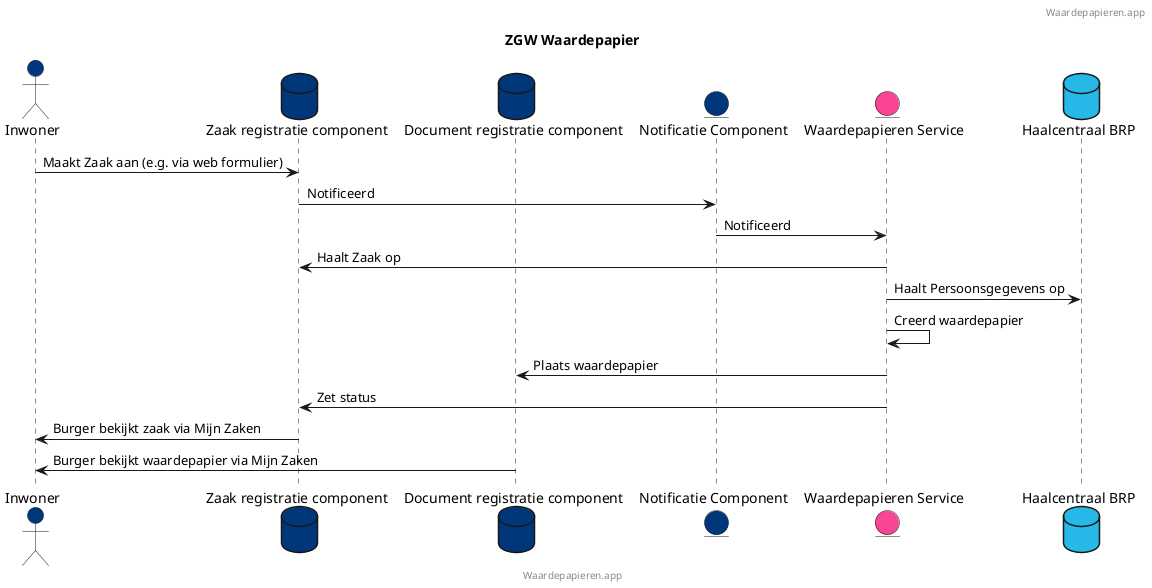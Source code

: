 @startuml
title: ZGW Waardepapier
footer: Waardepapieren.app
header: Waardepapieren.app
skinparam backgroundColor transparent

actor Inwoner as Citizen #00377a
database "Zaak registratie component" as ZRC #00377a
database "Document registratie component" as DRC #00377a
entity "Notificatie Component" as NC #00377a
entity "Waardepapieren Service" as WP #fa4494
database "Haalcentraal BRP" as BRP #26b8e6

Citizen -> ZRC : Maakt Zaak aan (e.g. via web formulier)
ZRC -> NC: Notificeerd
NC -> WP: Notificeerd
WP -> ZRC: Haalt Zaak op
WP -> BRP: Haalt Persoonsgegevens op
WP -> WP: Creerd waardepapier
WP -> DRC: Plaats waardepapier
WP -> ZRC: Zet status
ZRC -> Citizen: Burger bekijkt zaak via Mijn Zaken
DRC -> Citizen: Burger bekijkt waardepapier via Mijn Zaken

@enduml